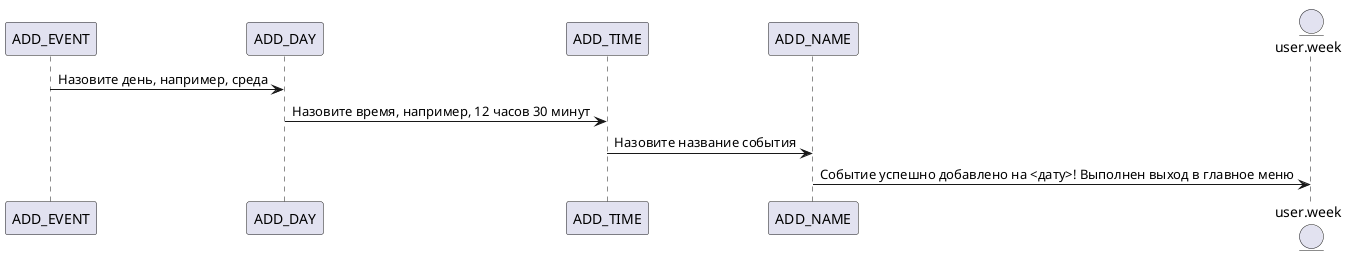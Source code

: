 @startuml
participant ADD_EVENT as Foo
participant ADD_DAY as Foo1
participant ADD_TIME       as Foo2
participant ADD_NAME    as Foo3
entity      user.week      as Foo4
Foo -> Foo1 : Назовите день, например, среда
Foo1 -> Foo2 : Назовите время, например, 12 часов 30 минут
Foo2 -> Foo3 : Назовите название события
Foo3 -> Foo4 : Событие успешно добавлено на <дату>! Выполнен выход в главное меню
@enduml